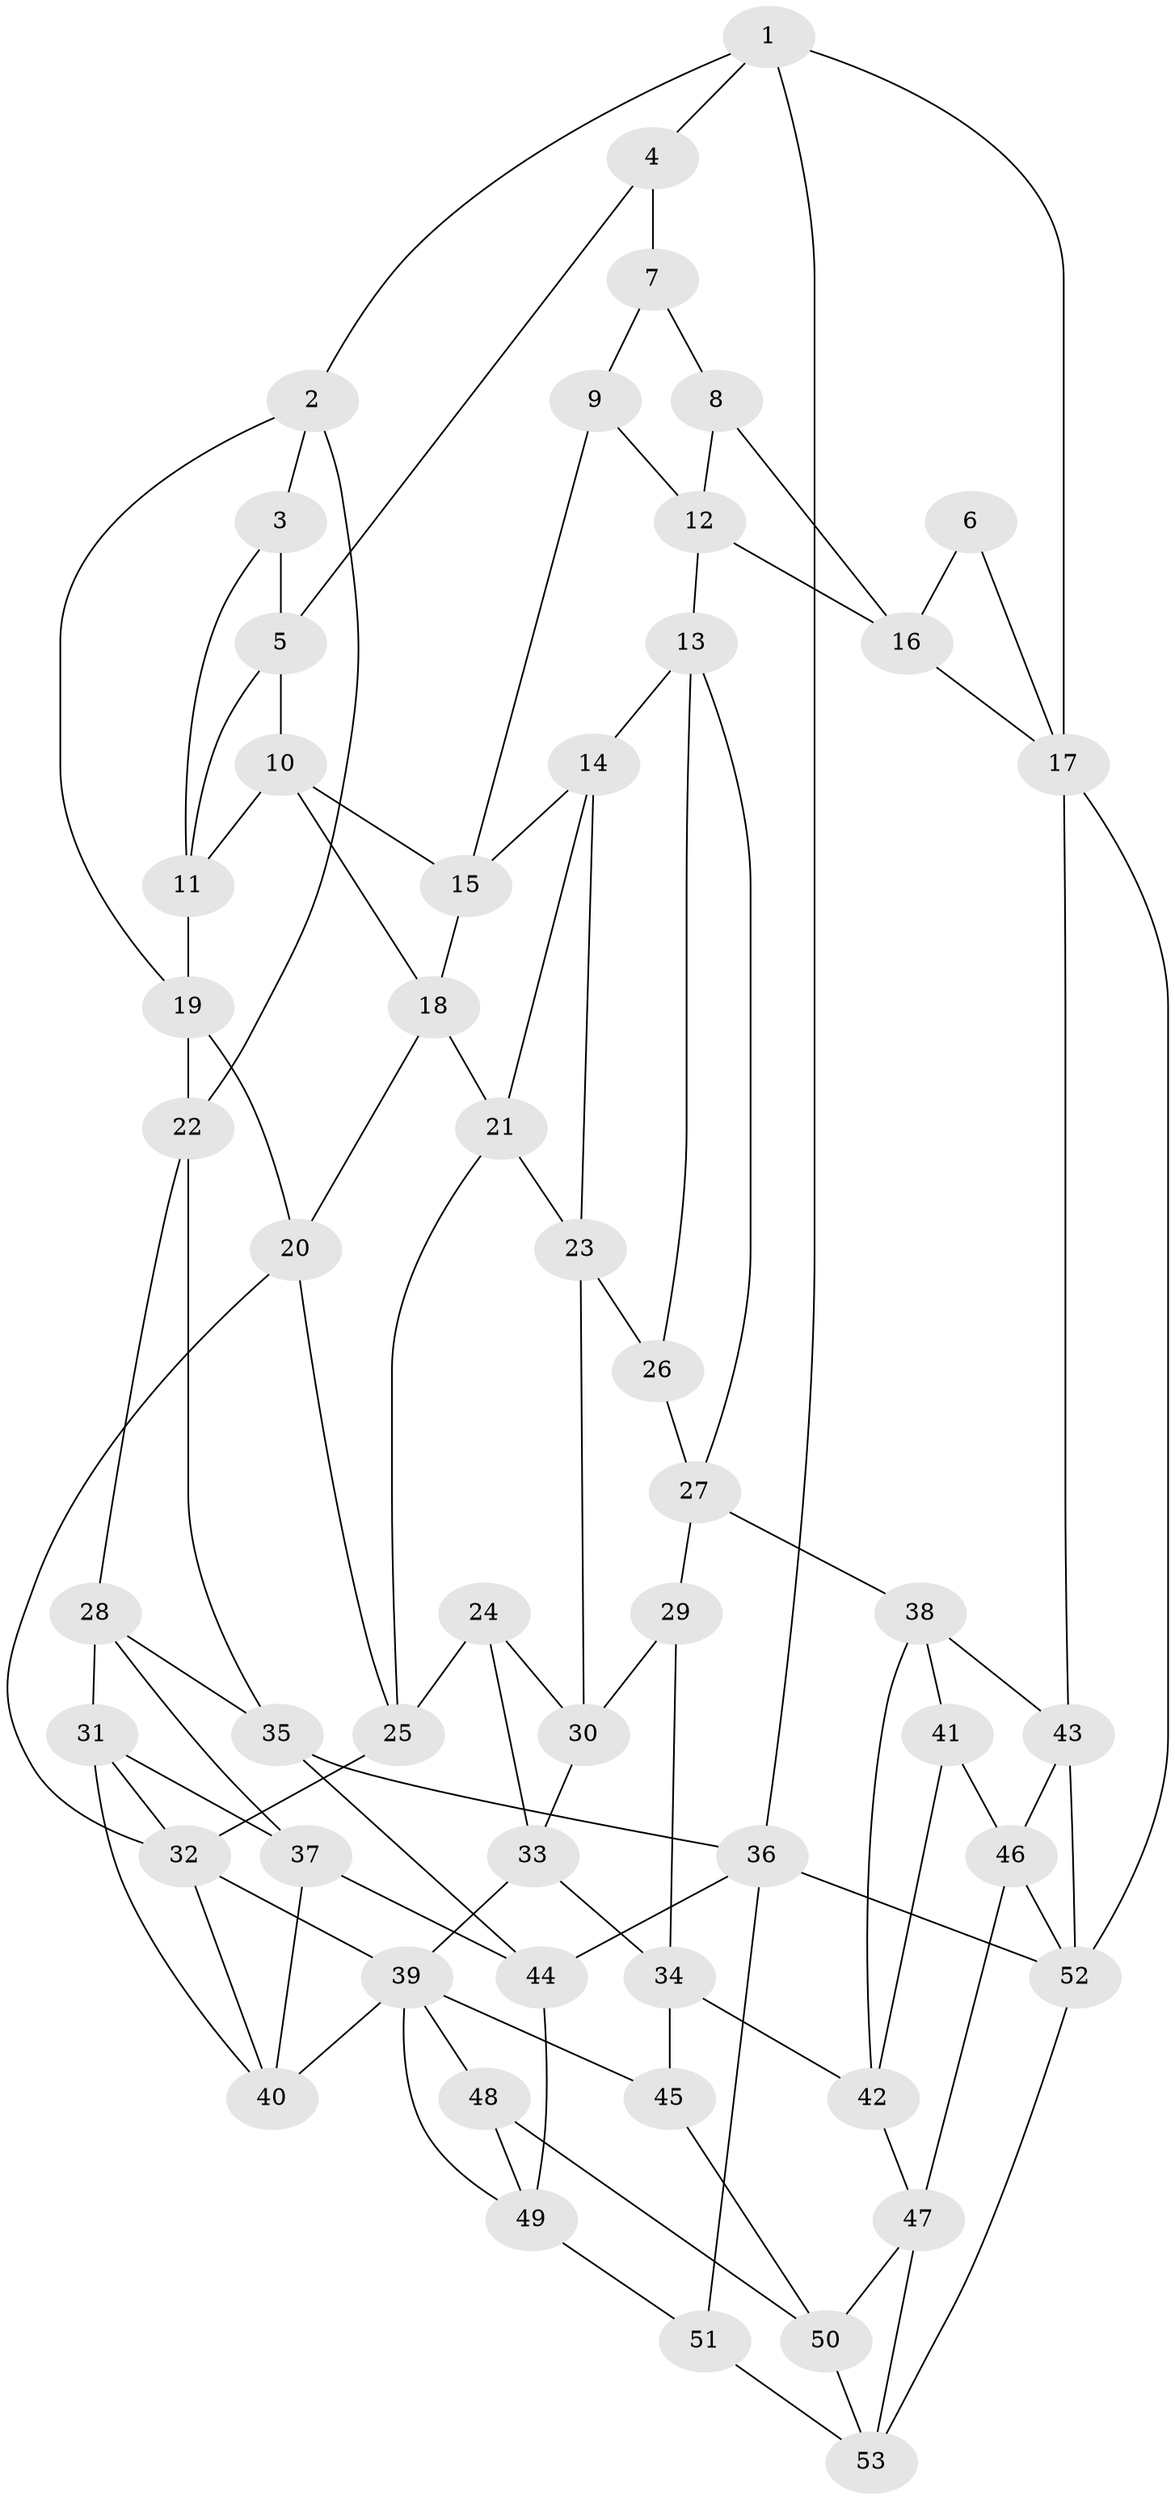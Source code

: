 // original degree distribution, {4: 0.24528301886792453, 6: 0.24528301886792453, 5: 0.4811320754716981, 3: 0.02830188679245283}
// Generated by graph-tools (version 1.1) at 2025/51/03/09/25 03:51:00]
// undirected, 53 vertices, 102 edges
graph export_dot {
graph [start="1"]
  node [color=gray90,style=filled];
  1;
  2;
  3;
  4;
  5;
  6;
  7;
  8;
  9;
  10;
  11;
  12;
  13;
  14;
  15;
  16;
  17;
  18;
  19;
  20;
  21;
  22;
  23;
  24;
  25;
  26;
  27;
  28;
  29;
  30;
  31;
  32;
  33;
  34;
  35;
  36;
  37;
  38;
  39;
  40;
  41;
  42;
  43;
  44;
  45;
  46;
  47;
  48;
  49;
  50;
  51;
  52;
  53;
  1 -- 2 [weight=1.0];
  1 -- 4 [weight=1.0];
  1 -- 17 [weight=1.0];
  1 -- 36 [weight=1.0];
  2 -- 3 [weight=1.0];
  2 -- 19 [weight=1.0];
  2 -- 22 [weight=1.0];
  3 -- 5 [weight=1.0];
  3 -- 11 [weight=1.0];
  4 -- 5 [weight=1.0];
  4 -- 7 [weight=1.0];
  5 -- 10 [weight=1.0];
  5 -- 11 [weight=1.0];
  6 -- 16 [weight=1.0];
  6 -- 17 [weight=1.0];
  7 -- 8 [weight=1.0];
  7 -- 9 [weight=1.0];
  8 -- 12 [weight=1.0];
  8 -- 16 [weight=1.0];
  9 -- 12 [weight=1.0];
  9 -- 15 [weight=1.0];
  10 -- 11 [weight=1.0];
  10 -- 15 [weight=1.0];
  10 -- 18 [weight=1.0];
  11 -- 19 [weight=1.0];
  12 -- 13 [weight=1.0];
  12 -- 16 [weight=1.0];
  13 -- 14 [weight=1.0];
  13 -- 26 [weight=1.0];
  13 -- 27 [weight=1.0];
  14 -- 15 [weight=1.0];
  14 -- 21 [weight=1.0];
  14 -- 23 [weight=1.0];
  15 -- 18 [weight=1.0];
  16 -- 17 [weight=1.0];
  17 -- 43 [weight=1.0];
  17 -- 52 [weight=1.0];
  18 -- 20 [weight=1.0];
  18 -- 21 [weight=1.0];
  19 -- 20 [weight=1.0];
  19 -- 22 [weight=1.0];
  20 -- 25 [weight=1.0];
  20 -- 32 [weight=1.0];
  21 -- 23 [weight=1.0];
  21 -- 25 [weight=1.0];
  22 -- 28 [weight=1.0];
  22 -- 35 [weight=1.0];
  23 -- 26 [weight=1.0];
  23 -- 30 [weight=1.0];
  24 -- 25 [weight=1.0];
  24 -- 30 [weight=1.0];
  24 -- 33 [weight=1.0];
  25 -- 32 [weight=1.0];
  26 -- 27 [weight=1.0];
  27 -- 29 [weight=1.0];
  27 -- 38 [weight=1.0];
  28 -- 31 [weight=1.0];
  28 -- 35 [weight=1.0];
  28 -- 37 [weight=1.0];
  29 -- 30 [weight=1.0];
  29 -- 34 [weight=1.0];
  30 -- 33 [weight=1.0];
  31 -- 32 [weight=1.0];
  31 -- 37 [weight=1.0];
  31 -- 40 [weight=1.0];
  32 -- 39 [weight=1.0];
  32 -- 40 [weight=1.0];
  33 -- 34 [weight=1.0];
  33 -- 39 [weight=1.0];
  34 -- 42 [weight=1.0];
  34 -- 45 [weight=1.0];
  35 -- 36 [weight=1.0];
  35 -- 44 [weight=1.0];
  36 -- 44 [weight=1.0];
  36 -- 51 [weight=1.0];
  36 -- 52 [weight=1.0];
  37 -- 40 [weight=1.0];
  37 -- 44 [weight=1.0];
  38 -- 41 [weight=1.0];
  38 -- 42 [weight=1.0];
  38 -- 43 [weight=1.0];
  39 -- 40 [weight=1.0];
  39 -- 45 [weight=1.0];
  39 -- 48 [weight=1.0];
  39 -- 49 [weight=1.0];
  41 -- 42 [weight=1.0];
  41 -- 46 [weight=1.0];
  42 -- 47 [weight=1.0];
  43 -- 46 [weight=1.0];
  43 -- 52 [weight=1.0];
  44 -- 49 [weight=1.0];
  45 -- 50 [weight=1.0];
  46 -- 47 [weight=1.0];
  46 -- 52 [weight=1.0];
  47 -- 50 [weight=1.0];
  47 -- 53 [weight=1.0];
  48 -- 49 [weight=1.0];
  48 -- 50 [weight=1.0];
  49 -- 51 [weight=1.0];
  50 -- 53 [weight=1.0];
  51 -- 53 [weight=1.0];
  52 -- 53 [weight=1.0];
}
